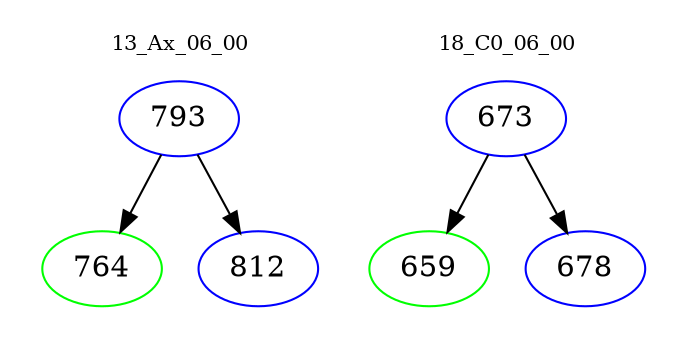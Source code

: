 digraph{
subgraph cluster_0 {
color = white
label = "13_Ax_06_00";
fontsize=10;
T0_793 [label="793", color="blue"]
T0_793 -> T0_764 [color="black"]
T0_764 [label="764", color="green"]
T0_793 -> T0_812 [color="black"]
T0_812 [label="812", color="blue"]
}
subgraph cluster_1 {
color = white
label = "18_C0_06_00";
fontsize=10;
T1_673 [label="673", color="blue"]
T1_673 -> T1_659 [color="black"]
T1_659 [label="659", color="green"]
T1_673 -> T1_678 [color="black"]
T1_678 [label="678", color="blue"]
}
}
